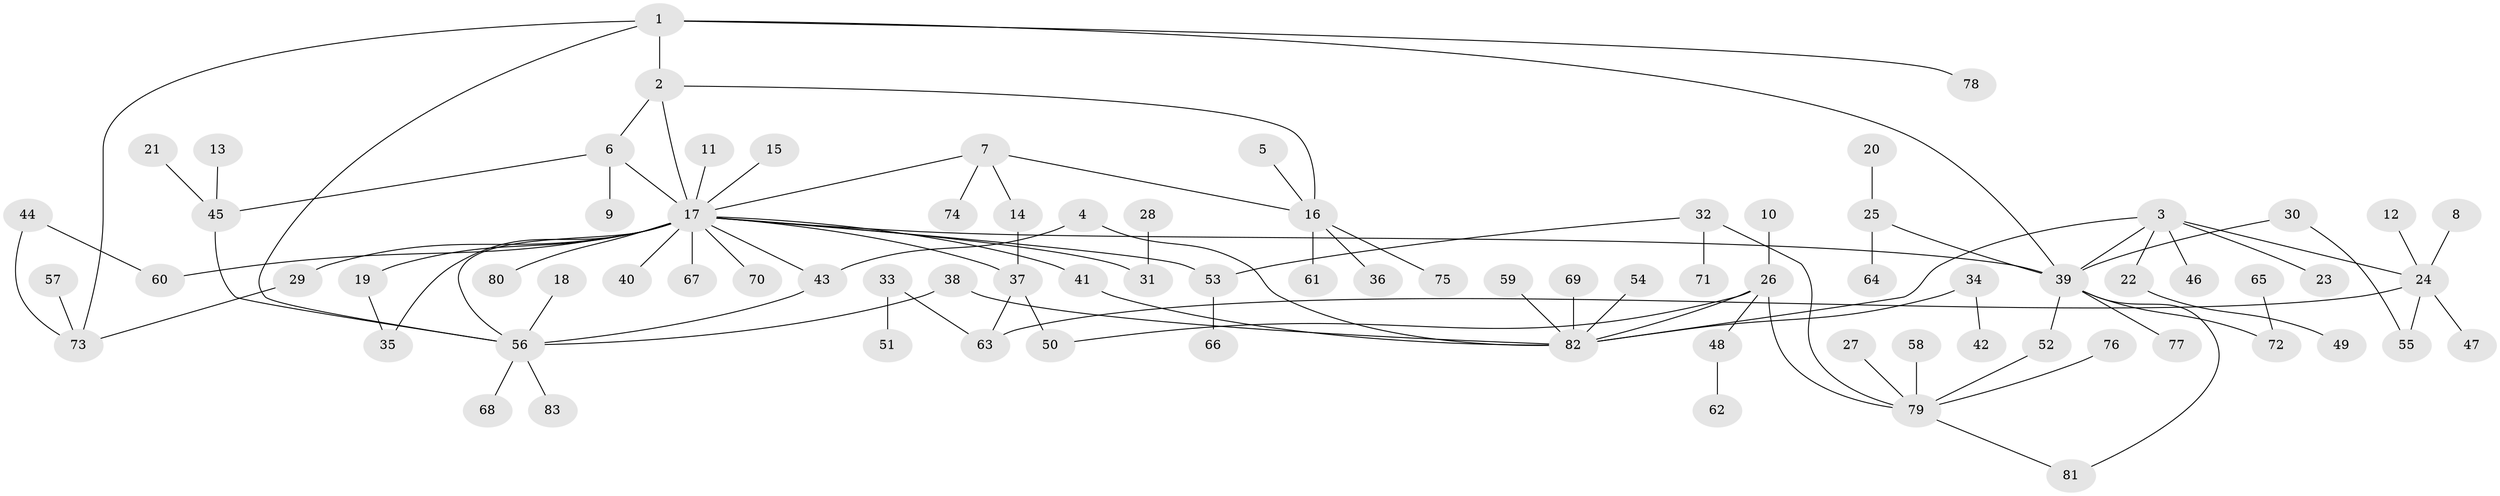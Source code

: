 // original degree distribution, {7: 0.025423728813559324, 10: 0.01694915254237288, 5: 0.0423728813559322, 4: 0.03389830508474576, 6: 0.00847457627118644, 1: 0.5508474576271186, 3: 0.13559322033898305, 2: 0.16101694915254236, 9: 0.00847457627118644, 24: 0.00847457627118644, 8: 0.00847457627118644}
// Generated by graph-tools (version 1.1) at 2025/36/03/04/25 23:36:55]
// undirected, 83 vertices, 101 edges
graph export_dot {
  node [color=gray90,style=filled];
  1;
  2;
  3;
  4;
  5;
  6;
  7;
  8;
  9;
  10;
  11;
  12;
  13;
  14;
  15;
  16;
  17;
  18;
  19;
  20;
  21;
  22;
  23;
  24;
  25;
  26;
  27;
  28;
  29;
  30;
  31;
  32;
  33;
  34;
  35;
  36;
  37;
  38;
  39;
  40;
  41;
  42;
  43;
  44;
  45;
  46;
  47;
  48;
  49;
  50;
  51;
  52;
  53;
  54;
  55;
  56;
  57;
  58;
  59;
  60;
  61;
  62;
  63;
  64;
  65;
  66;
  67;
  68;
  69;
  70;
  71;
  72;
  73;
  74;
  75;
  76;
  77;
  78;
  79;
  80;
  81;
  82;
  83;
  1 -- 2 [weight=1.0];
  1 -- 39 [weight=1.0];
  1 -- 56 [weight=1.0];
  1 -- 73 [weight=1.0];
  1 -- 78 [weight=1.0];
  2 -- 6 [weight=1.0];
  2 -- 16 [weight=1.0];
  2 -- 17 [weight=1.0];
  3 -- 22 [weight=1.0];
  3 -- 23 [weight=1.0];
  3 -- 24 [weight=1.0];
  3 -- 39 [weight=1.0];
  3 -- 46 [weight=1.0];
  3 -- 82 [weight=1.0];
  4 -- 43 [weight=1.0];
  4 -- 82 [weight=1.0];
  5 -- 16 [weight=1.0];
  6 -- 9 [weight=1.0];
  6 -- 17 [weight=1.0];
  6 -- 45 [weight=1.0];
  7 -- 14 [weight=1.0];
  7 -- 16 [weight=1.0];
  7 -- 17 [weight=1.0];
  7 -- 74 [weight=1.0];
  8 -- 24 [weight=1.0];
  10 -- 26 [weight=1.0];
  11 -- 17 [weight=1.0];
  12 -- 24 [weight=1.0];
  13 -- 45 [weight=1.0];
  14 -- 37 [weight=1.0];
  15 -- 17 [weight=1.0];
  16 -- 36 [weight=1.0];
  16 -- 61 [weight=1.0];
  16 -- 75 [weight=1.0];
  17 -- 19 [weight=2.0];
  17 -- 29 [weight=1.0];
  17 -- 31 [weight=1.0];
  17 -- 35 [weight=1.0];
  17 -- 37 [weight=1.0];
  17 -- 39 [weight=1.0];
  17 -- 40 [weight=1.0];
  17 -- 41 [weight=1.0];
  17 -- 43 [weight=1.0];
  17 -- 53 [weight=1.0];
  17 -- 56 [weight=1.0];
  17 -- 60 [weight=1.0];
  17 -- 67 [weight=1.0];
  17 -- 70 [weight=1.0];
  17 -- 80 [weight=1.0];
  18 -- 56 [weight=1.0];
  19 -- 35 [weight=1.0];
  20 -- 25 [weight=1.0];
  21 -- 45 [weight=1.0];
  22 -- 49 [weight=1.0];
  24 -- 47 [weight=1.0];
  24 -- 55 [weight=1.0];
  24 -- 63 [weight=1.0];
  25 -- 39 [weight=1.0];
  25 -- 64 [weight=1.0];
  26 -- 48 [weight=1.0];
  26 -- 50 [weight=1.0];
  26 -- 79 [weight=1.0];
  26 -- 82 [weight=1.0];
  27 -- 79 [weight=1.0];
  28 -- 31 [weight=1.0];
  29 -- 73 [weight=1.0];
  30 -- 39 [weight=1.0];
  30 -- 55 [weight=1.0];
  32 -- 53 [weight=1.0];
  32 -- 71 [weight=1.0];
  32 -- 79 [weight=1.0];
  33 -- 51 [weight=1.0];
  33 -- 63 [weight=1.0];
  34 -- 42 [weight=1.0];
  34 -- 82 [weight=1.0];
  37 -- 50 [weight=2.0];
  37 -- 63 [weight=1.0];
  38 -- 56 [weight=1.0];
  38 -- 82 [weight=1.0];
  39 -- 52 [weight=1.0];
  39 -- 72 [weight=1.0];
  39 -- 77 [weight=1.0];
  39 -- 81 [weight=1.0];
  41 -- 82 [weight=1.0];
  43 -- 56 [weight=1.0];
  44 -- 60 [weight=1.0];
  44 -- 73 [weight=1.0];
  45 -- 56 [weight=1.0];
  48 -- 62 [weight=1.0];
  52 -- 79 [weight=1.0];
  53 -- 66 [weight=1.0];
  54 -- 82 [weight=1.0];
  56 -- 68 [weight=1.0];
  56 -- 83 [weight=1.0];
  57 -- 73 [weight=1.0];
  58 -- 79 [weight=1.0];
  59 -- 82 [weight=1.0];
  65 -- 72 [weight=1.0];
  69 -- 82 [weight=1.0];
  76 -- 79 [weight=1.0];
  79 -- 81 [weight=1.0];
}
